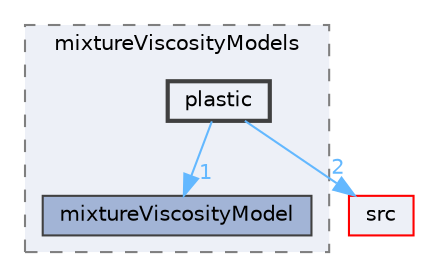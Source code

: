 digraph "applications/solvers/multiphase/driftFluxFoam/mixtureViscosityModels/plastic"
{
 // LATEX_PDF_SIZE
  bgcolor="transparent";
  edge [fontname=Helvetica,fontsize=10,labelfontname=Helvetica,labelfontsize=10];
  node [fontname=Helvetica,fontsize=10,shape=box,height=0.2,width=0.4];
  compound=true
  subgraph clusterdir_86eef1904a5ad7add78c6b09bd981540 {
    graph [ bgcolor="#edf0f7", pencolor="grey50", label="mixtureViscosityModels", fontname=Helvetica,fontsize=10 style="filled,dashed", URL="dir_86eef1904a5ad7add78c6b09bd981540.html",tooltip=""]
  dir_ac40645327a114f12c472209a62f12a1 [label="mixtureViscosityModel", fillcolor="#a2b4d6", color="grey25", style="filled", URL="dir_ac40645327a114f12c472209a62f12a1.html",tooltip=""];
  dir_bf1885526af51fd120af9c2a2654e5a2 [label="plastic", fillcolor="#edf0f7", color="grey25", style="filled,bold", URL="dir_bf1885526af51fd120af9c2a2654e5a2.html",tooltip=""];
  }
  dir_68267d1309a1af8e8297ef4c3efbcdba [label="src", fillcolor="#edf0f7", color="red", style="filled", URL="dir_68267d1309a1af8e8297ef4c3efbcdba.html",tooltip=""];
  dir_bf1885526af51fd120af9c2a2654e5a2->dir_68267d1309a1af8e8297ef4c3efbcdba [headlabel="2", labeldistance=1.5 headhref="dir_002928_003729.html" href="dir_002928_003729.html" color="steelblue1" fontcolor="steelblue1"];
  dir_bf1885526af51fd120af9c2a2654e5a2->dir_ac40645327a114f12c472209a62f12a1 [headlabel="1", labeldistance=1.5 headhref="dir_002928_002419.html" href="dir_002928_002419.html" color="steelblue1" fontcolor="steelblue1"];
}
